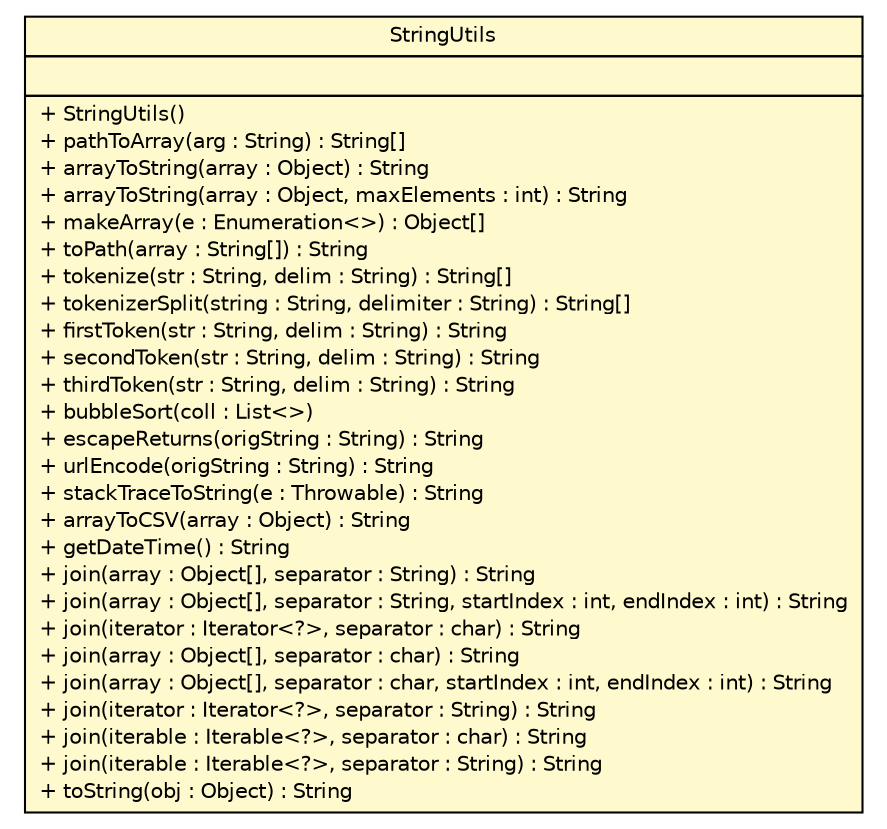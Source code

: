 #!/usr/local/bin/dot
#
# Class diagram 
# Generated by UMLGraph version R5_6 (http://www.umlgraph.org/)
#

digraph G {
	edge [fontname="Helvetica",fontsize=10,labelfontname="Helvetica",labelfontsize=10];
	node [fontname="Helvetica",fontsize=10,shape=plaintext];
	nodesep=0.25;
	ranksep=0.5;
	// sorcer.util.StringUtils
	c488097 [label=<<table title="sorcer.util.StringUtils" border="0" cellborder="1" cellspacing="0" cellpadding="2" port="p" bgcolor="lemonChiffon" href="./StringUtils.html">
		<tr><td><table border="0" cellspacing="0" cellpadding="1">
<tr><td align="center" balign="center"> StringUtils </td></tr>
		</table></td></tr>
		<tr><td><table border="0" cellspacing="0" cellpadding="1">
<tr><td align="left" balign="left">  </td></tr>
		</table></td></tr>
		<tr><td><table border="0" cellspacing="0" cellpadding="1">
<tr><td align="left" balign="left"> + StringUtils() </td></tr>
<tr><td align="left" balign="left"> + pathToArray(arg : String) : String[] </td></tr>
<tr><td align="left" balign="left"> + arrayToString(array : Object) : String </td></tr>
<tr><td align="left" balign="left"> + arrayToString(array : Object, maxElements : int) : String </td></tr>
<tr><td align="left" balign="left"> + makeArray(e : Enumeration&lt;&gt;) : Object[] </td></tr>
<tr><td align="left" balign="left"> + toPath(array : String[]) : String </td></tr>
<tr><td align="left" balign="left"> + tokenize(str : String, delim : String) : String[] </td></tr>
<tr><td align="left" balign="left"> + tokenizerSplit(string : String, delimiter : String) : String[] </td></tr>
<tr><td align="left" balign="left"> + firstToken(str : String, delim : String) : String </td></tr>
<tr><td align="left" balign="left"> + secondToken(str : String, delim : String) : String </td></tr>
<tr><td align="left" balign="left"> + thirdToken(str : String, delim : String) : String </td></tr>
<tr><td align="left" balign="left"> + bubbleSort(coll : List&lt;&gt;) </td></tr>
<tr><td align="left" balign="left"> + escapeReturns(origString : String) : String </td></tr>
<tr><td align="left" balign="left"> + urlEncode(origString : String) : String </td></tr>
<tr><td align="left" balign="left"> + stackTraceToString(e : Throwable) : String </td></tr>
<tr><td align="left" balign="left"> + arrayToCSV(array : Object) : String </td></tr>
<tr><td align="left" balign="left"> + getDateTime() : String </td></tr>
<tr><td align="left" balign="left"> + join(array : Object[], separator : String) : String </td></tr>
<tr><td align="left" balign="left"> + join(array : Object[], separator : String, startIndex : int, endIndex : int) : String </td></tr>
<tr><td align="left" balign="left"> + join(iterator : Iterator&lt;?&gt;, separator : char) : String </td></tr>
<tr><td align="left" balign="left"> + join(array : Object[], separator : char) : String </td></tr>
<tr><td align="left" balign="left"> + join(array : Object[], separator : char, startIndex : int, endIndex : int) : String </td></tr>
<tr><td align="left" balign="left"> + join(iterator : Iterator&lt;?&gt;, separator : String) : String </td></tr>
<tr><td align="left" balign="left"> + join(iterable : Iterable&lt;?&gt;, separator : char) : String </td></tr>
<tr><td align="left" balign="left"> + join(iterable : Iterable&lt;?&gt;, separator : String) : String </td></tr>
<tr><td align="left" balign="left"> + toString(obj : Object) : String </td></tr>
		</table></td></tr>
		</table>>, URL="./StringUtils.html", fontname="Helvetica", fontcolor="black", fontsize=10.0];
}

